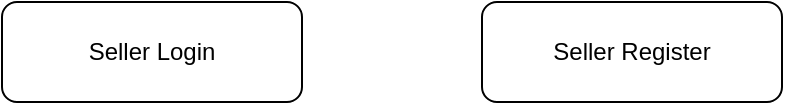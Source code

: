 <mxfile version="15.5.0" type="github">
  <diagram id="9fJ1YfTiBP8oMONmwn__" name="Page-1">
    <mxGraphModel dx="962" dy="580" grid="1" gridSize="10" guides="1" tooltips="1" connect="1" arrows="1" fold="1" page="1" pageScale="1" pageWidth="827" pageHeight="1169" math="0" shadow="0">
      <root>
        <mxCell id="0" />
        <mxCell id="1" parent="0" />
        <mxCell id="3WdZv8WioKGqOxXXPEbm-1" value="Seller Login" style="rounded=1;whiteSpace=wrap;html=1;" vertex="1" parent="1">
          <mxGeometry x="50" y="30" width="150" height="50" as="geometry" />
        </mxCell>
        <mxCell id="3WdZv8WioKGqOxXXPEbm-3" value="Seller Register" style="rounded=1;whiteSpace=wrap;html=1;" vertex="1" parent="1">
          <mxGeometry x="290" y="30" width="150" height="50" as="geometry" />
        </mxCell>
      </root>
    </mxGraphModel>
  </diagram>
</mxfile>
